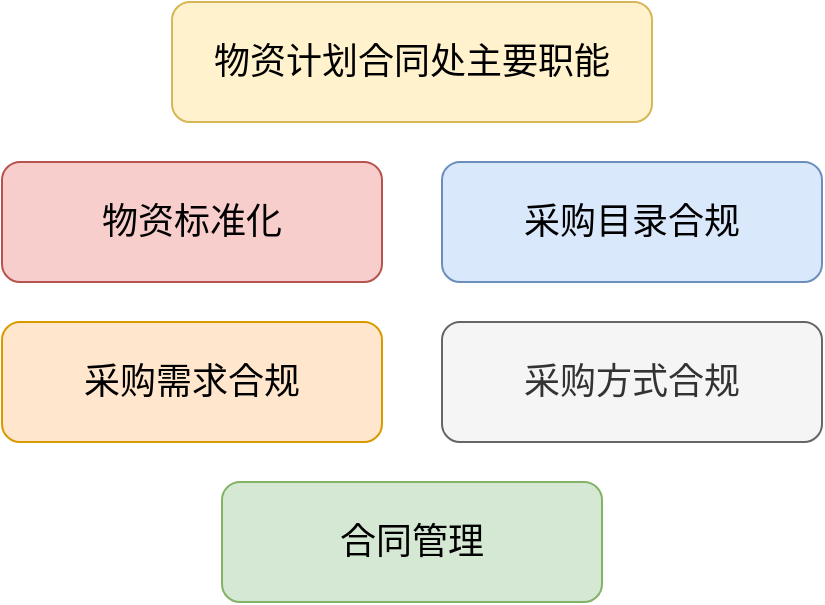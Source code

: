 <mxfile version="17.1.0" type="github">
  <diagram id="kHMABfsJ2mvt8AkLex9S" name="第 1 页">
    <mxGraphModel dx="1038" dy="539" grid="1" gridSize="10" guides="1" tooltips="1" connect="1" arrows="1" fold="1" page="1" pageScale="1" pageWidth="827" pageHeight="1169" math="0" shadow="0">
      <root>
        <mxCell id="0" />
        <mxCell id="1" parent="0" />
        <mxCell id="YACxKaTQ8DfaLfjlcni6-1" value="物资计划合同处主要职能" style="whiteSpace=wrap;html=1;fontSize=18;fontFamily=MiSans;rounded=1;fillColor=#fff2cc;strokeColor=#d6b656;" vertex="1" parent="1">
          <mxGeometry x="220" y="70" width="240" height="60" as="geometry" />
        </mxCell>
        <mxCell id="YACxKaTQ8DfaLfjlcni6-2" value="物资标准化" style="whiteSpace=wrap;html=1;fontSize=18;fontFamily=MiSans;rounded=1;fillColor=#f8cecc;strokeColor=#b85450;" vertex="1" parent="1">
          <mxGeometry x="135" y="150" width="190" height="60" as="geometry" />
        </mxCell>
        <mxCell id="YACxKaTQ8DfaLfjlcni6-3" value="采购目录合规" style="whiteSpace=wrap;html=1;fontSize=18;fontFamily=MiSans;rounded=1;fillColor=#dae8fc;strokeColor=#6c8ebf;" vertex="1" parent="1">
          <mxGeometry x="355" y="150" width="190" height="60" as="geometry" />
        </mxCell>
        <mxCell id="YACxKaTQ8DfaLfjlcni6-4" value="采购需求合规" style="whiteSpace=wrap;html=1;fontSize=18;fontFamily=MiSans;rounded=1;fillColor=#ffe6cc;strokeColor=#d79b00;" vertex="1" parent="1">
          <mxGeometry x="135" y="230" width="190" height="60" as="geometry" />
        </mxCell>
        <mxCell id="YACxKaTQ8DfaLfjlcni6-5" value="采购方式合规" style="whiteSpace=wrap;html=1;fontSize=18;fontFamily=MiSans;rounded=1;fillColor=#f5f5f5;strokeColor=#666666;fontColor=#333333;" vertex="1" parent="1">
          <mxGeometry x="355" y="230" width="190" height="60" as="geometry" />
        </mxCell>
        <mxCell id="YACxKaTQ8DfaLfjlcni6-6" value="合同管理" style="whiteSpace=wrap;html=1;fontSize=18;fontFamily=MiSans;rounded=1;fillColor=#d5e8d4;strokeColor=#82b366;" vertex="1" parent="1">
          <mxGeometry x="245" y="310" width="190" height="60" as="geometry" />
        </mxCell>
      </root>
    </mxGraphModel>
  </diagram>
</mxfile>
